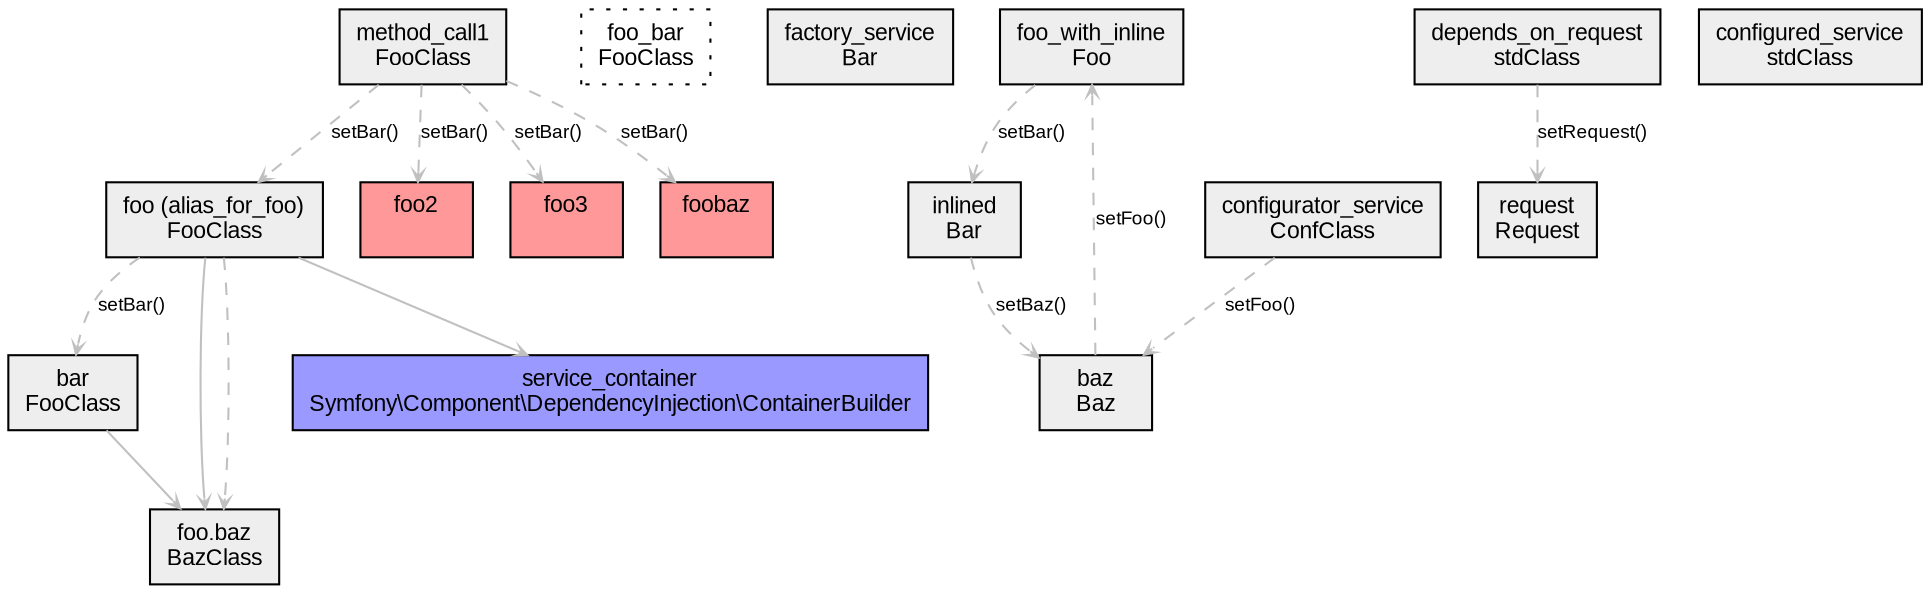 digraph sc {
  ratio="compress"
  node [fontsize="11" fontname="Arial" shape="record"];
  edge [fontsize="9" fontname="Arial" color="grey" arrowhead="open" arrowsize="0.5"];

  node_foo [label="foo (alias_for_foo)\nFooClass\n", shape=record, fillcolor="#eeeeee", style="filled"];
  node_bar [label="bar\nFooClass\n", shape=record, fillcolor="#eeeeee", style="filled"];
  node_foo_baz [label="foo.baz\nBazClass\n", shape=record, fillcolor="#eeeeee", style="filled"];
  node_foo_bar [label="foo_bar\nFooClass\n", shape=record, fillcolor="#eeeeee", style="dotted"];
  node_method_call1 [label="method_call1\nFooClass\n", shape=record, fillcolor="#eeeeee", style="filled"];
  node_factory_service [label="factory_service\nBar\n", shape=record, fillcolor="#eeeeee", style="filled"];
  node_foo_with_inline [label="foo_with_inline\nFoo\n", shape=record, fillcolor="#eeeeee", style="filled"];
  node_inlined [label="inlined\nBar\n", shape=record, fillcolor="#eeeeee", style="filled"];
  node_baz [label="baz\nBaz\n", shape=record, fillcolor="#eeeeee", style="filled"];
  node_request [label="request\nRequest\n", shape=record, fillcolor="#eeeeee", style="filled"];
  node_depends_on_request [label="depends_on_request\nstdClass\n", shape=record, fillcolor="#eeeeee", style="filled"];
  node_configurator_service [label="configurator_service\nConfClass\n", shape=record, fillcolor="#eeeeee", style="filled"];
  node_configured_service [label="configured_service\nstdClass\n", shape=record, fillcolor="#eeeeee", style="filled"];
  node_service_container [label="service_container\nSymfony\\Component\\DependencyInjection\\ContainerBuilder\n", shape=record, fillcolor="#9999ff", style="filled"];
  node_foo2 [label="foo2\n\n", shape=record, fillcolor="#ff9999", style="filled"];
  node_foo3 [label="foo3\n\n", shape=record, fillcolor="#ff9999", style="filled"];
  node_foobaz [label="foobaz\n\n", shape=record, fillcolor="#ff9999", style="filled"];
  node_foo -> node_foo_baz [label="" style="filled"];
  node_foo -> node_service_container [label="" style="filled"];
  node_foo -> node_foo_baz [label="" style="dashed"];
  node_foo -> node_bar [label="setBar()" style="dashed"];
  node_bar -> node_foo_baz [label="" style="filled"];
  node_method_call1 -> node_foo [label="setBar()" style="dashed"];
  node_method_call1 -> node_foo2 [label="setBar()" style="dashed"];
  node_method_call1 -> node_foo3 [label="setBar()" style="dashed"];
  node_method_call1 -> node_foobaz [label="setBar()" style="dashed"];
  node_foo_with_inline -> node_inlined [label="setBar()" style="dashed"];
  node_inlined -> node_baz [label="setBaz()" style="dashed"];
  node_baz -> node_foo_with_inline [label="setFoo()" style="dashed"];
  node_depends_on_request -> node_request [label="setRequest()" style="dashed"];
  node_configurator_service -> node_baz [label="setFoo()" style="dashed"];
}
